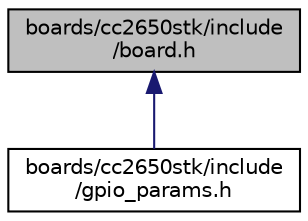 digraph "boards/cc2650stk/include/board.h"
{
 // LATEX_PDF_SIZE
  edge [fontname="Helvetica",fontsize="10",labelfontname="Helvetica",labelfontsize="10"];
  node [fontname="Helvetica",fontsize="10",shape=record];
  Node1 [label="boards/cc2650stk/include\l/board.h",height=0.2,width=0.4,color="black", fillcolor="grey75", style="filled", fontcolor="black",tooltip="Board configuration for the CC2650STK."];
  Node1 -> Node2 [dir="back",color="midnightblue",fontsize="10",style="solid",fontname="Helvetica"];
  Node2 [label="boards/cc2650stk/include\l/gpio_params.h",height=0.2,width=0.4,color="black", fillcolor="white", style="filled",URL="$cc2650stk_2include_2gpio__params_8h.html",tooltip="Board specific configuration of direct mapped GPIOs."];
}
